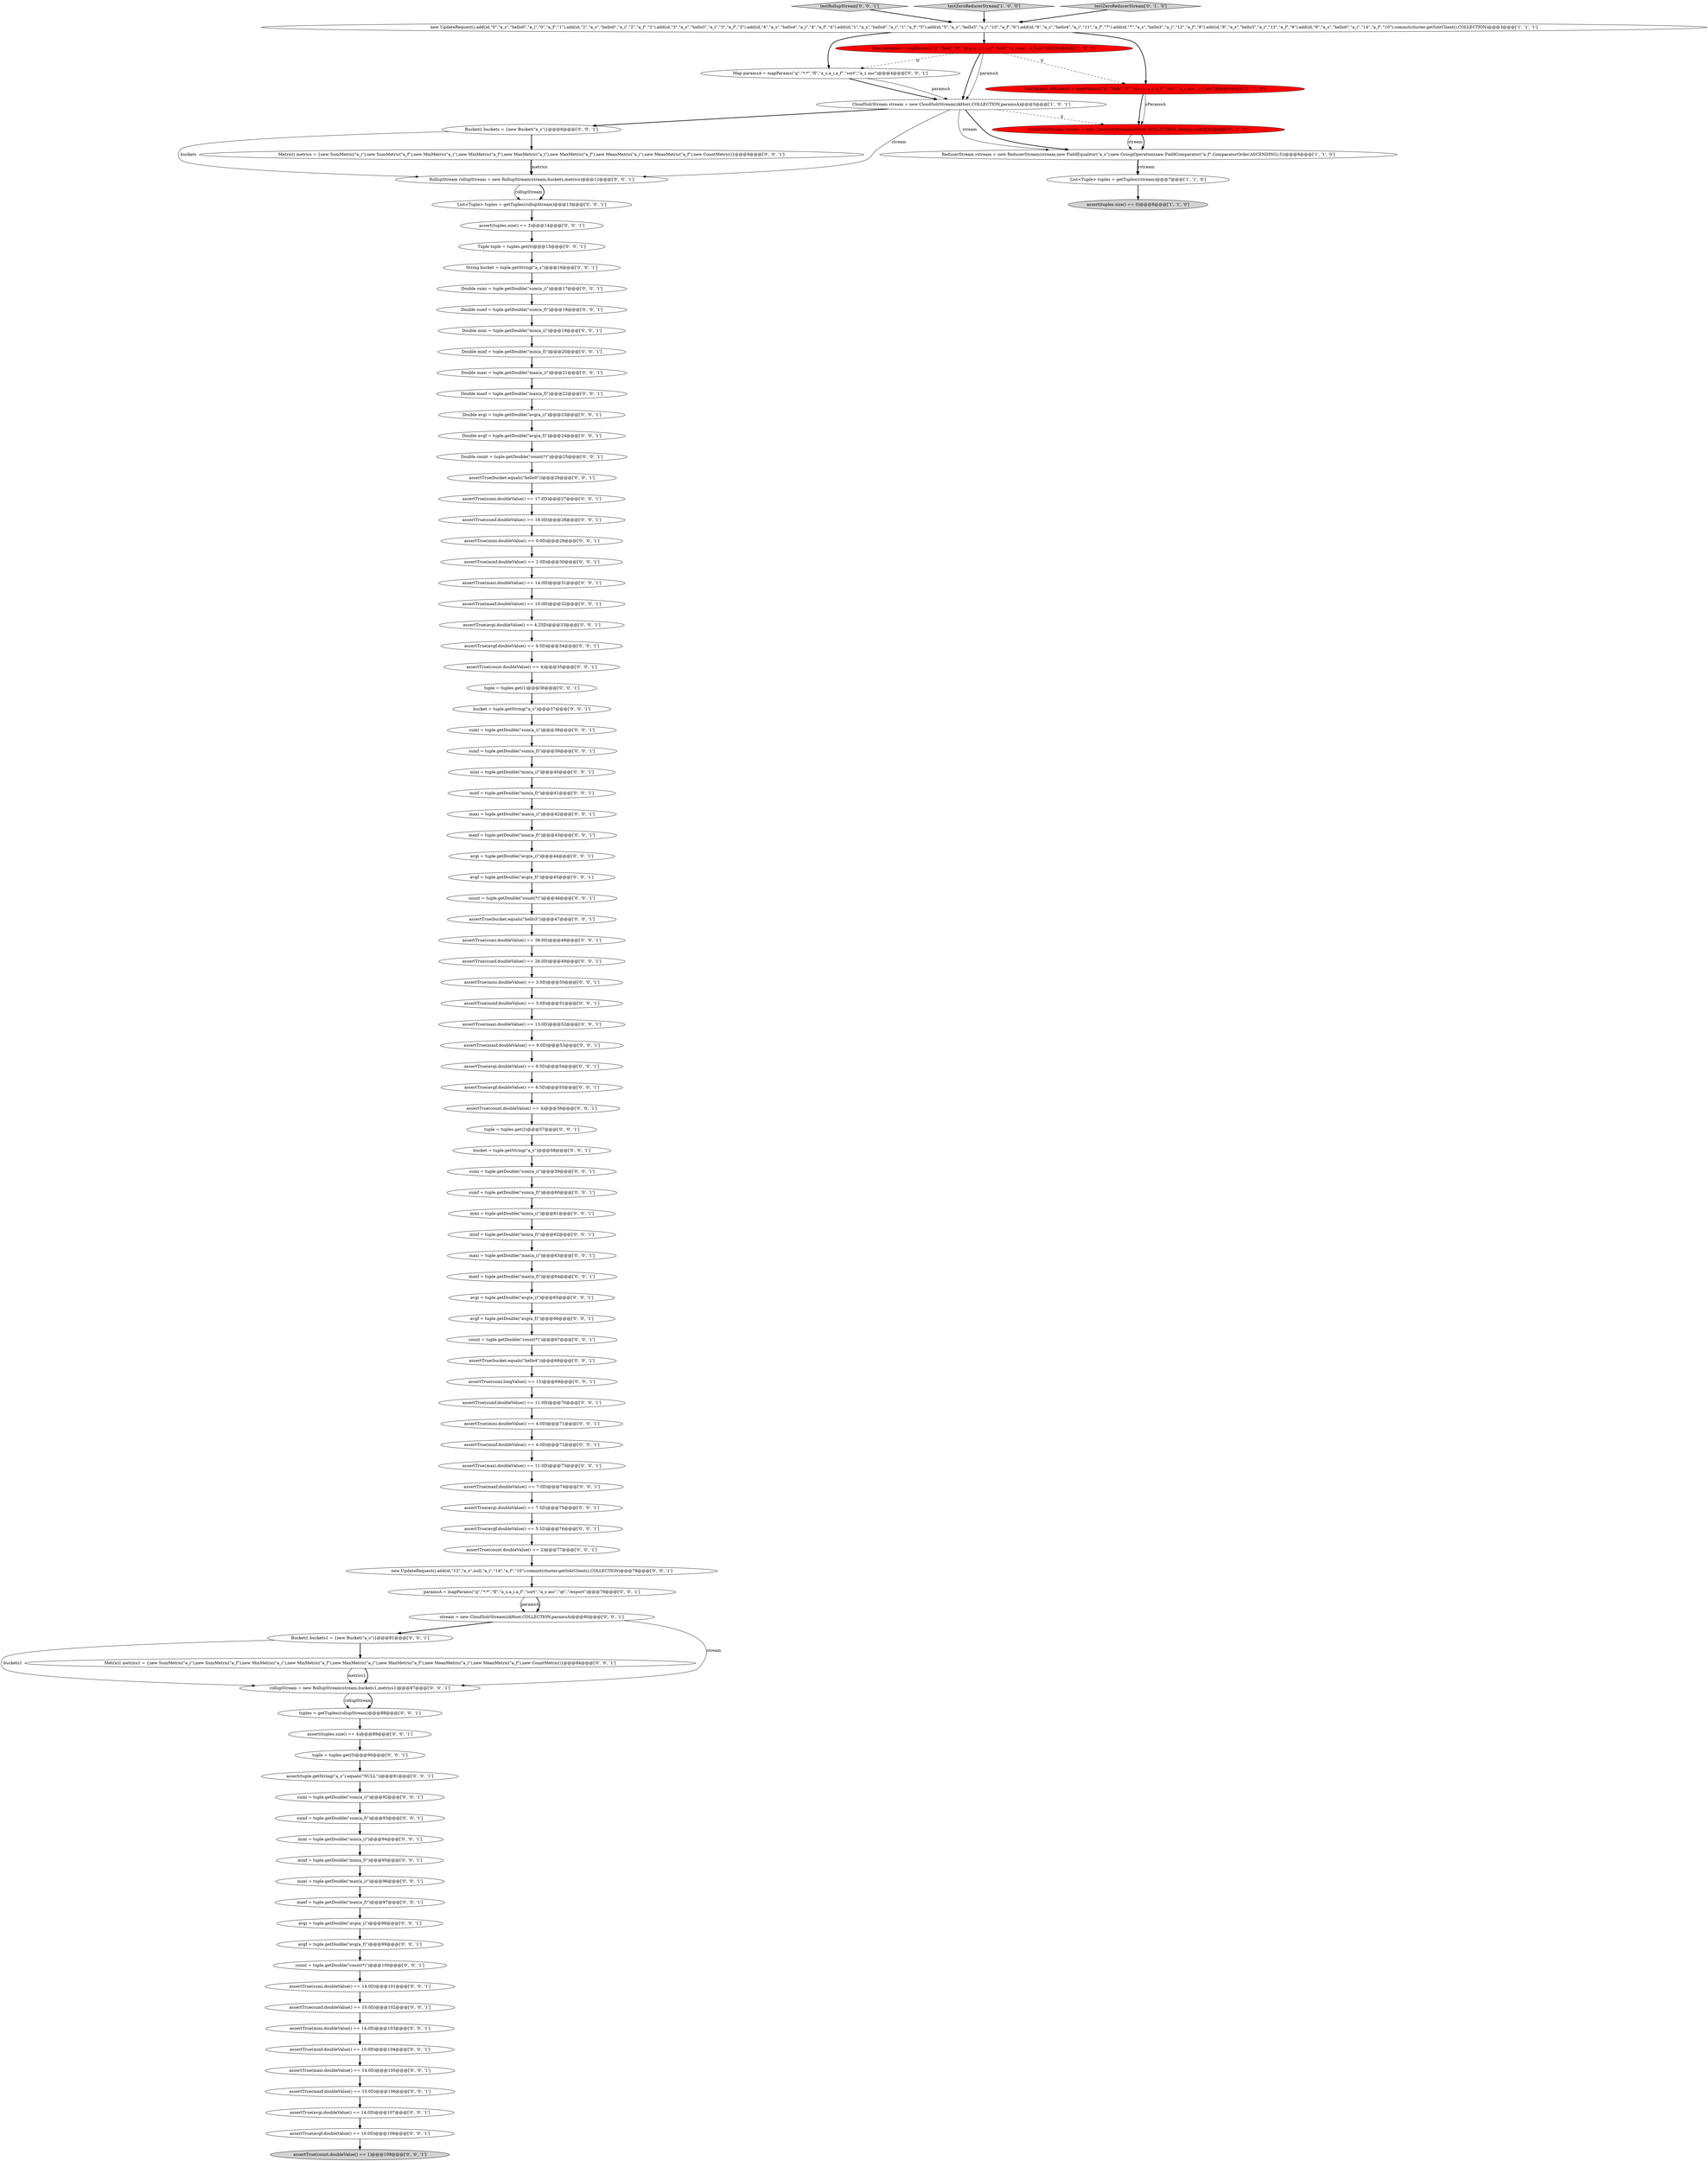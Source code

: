 digraph {
36 [style = filled, label = "assert(tuple.getString(\"a_s\").equals(\"NULL\"))@@@91@@@['0', '0', '1']", fillcolor = white, shape = ellipse image = "AAA0AAABBB3BBB"];
37 [style = filled, label = "avgf = tuple.getDouble(\"avg(a_f)\")@@@99@@@['0', '0', '1']", fillcolor = white, shape = ellipse image = "AAA0AAABBB3BBB"];
82 [style = filled, label = "sumf = tuple.getDouble(\"sum(a_f)\")@@@39@@@['0', '0', '1']", fillcolor = white, shape = ellipse image = "AAA0AAABBB3BBB"];
92 [style = filled, label = "Double sumi = tuple.getDouble(\"sum(a_i)\")@@@17@@@['0', '0', '1']", fillcolor = white, shape = ellipse image = "AAA0AAABBB3BBB"];
59 [style = filled, label = "count = tuple.getDouble(\"count(*)\")@@@46@@@['0', '0', '1']", fillcolor = white, shape = ellipse image = "AAA0AAABBB3BBB"];
61 [style = filled, label = "Map paramsA = mapParams(\"q\",\"*:*\",\"fl\",\"a_s,a_i,a_f\",\"sort\",\"a_s asc\")@@@4@@@['0', '0', '1']", fillcolor = white, shape = ellipse image = "AAA0AAABBB3BBB"];
66 [style = filled, label = "Metric(( metrics = {new SumMetric(\"a_i\"),new SumMetric(\"a_f\"),new MinMetric(\"a_i\"),new MinMetric(\"a_f\"),new MaxMetric(\"a_i\"),new MaxMetric(\"a_f\"),new MeanMetric(\"a_i\"),new MeanMetric(\"a_f\"),new CountMetric()}@@@9@@@['0', '0', '1']", fillcolor = white, shape = ellipse image = "AAA0AAABBB3BBB"];
57 [style = filled, label = "assertTrue(maxf.doubleValue() == 9.0D)@@@53@@@['0', '0', '1']", fillcolor = white, shape = ellipse image = "AAA0AAABBB3BBB"];
49 [style = filled, label = "assertTrue(bucket.equals(\"hello4\"))@@@68@@@['0', '0', '1']", fillcolor = white, shape = ellipse image = "AAA0AAABBB3BBB"];
23 [style = filled, label = "sumf = tuple.getDouble(\"sum(a_f)\")@@@60@@@['0', '0', '1']", fillcolor = white, shape = ellipse image = "AAA0AAABBB3BBB"];
89 [style = filled, label = "Double mini = tuple.getDouble(\"min(a_i)\")@@@19@@@['0', '0', '1']", fillcolor = white, shape = ellipse image = "AAA0AAABBB3BBB"];
7 [style = filled, label = "SolrParams sParamsA = mapParams(\"q\",\"blah\",\"fl\",\"id,a_s, a_i, a_f\",\"sort\",\"a_s asc , a_f asc\")@@@4@@@['0', '1', '0']", fillcolor = red, shape = ellipse image = "AAA1AAABBB2BBB"];
93 [style = filled, label = "assertTrue(bucket.equals(\"hello0\"))@@@26@@@['0', '0', '1']", fillcolor = white, shape = ellipse image = "AAA0AAABBB3BBB"];
67 [style = filled, label = "assertTrue(maxi.doubleValue() == 11.0D)@@@73@@@['0', '0', '1']", fillcolor = white, shape = ellipse image = "AAA0AAABBB3BBB"];
91 [style = filled, label = "sumi = tuple.getDouble(\"sum(a_i)\")@@@38@@@['0', '0', '1']", fillcolor = white, shape = ellipse image = "AAA0AAABBB3BBB"];
10 [style = filled, label = "assertTrue(mini.doubleValue() == 0.0D)@@@29@@@['0', '0', '1']", fillcolor = white, shape = ellipse image = "AAA0AAABBB3BBB"];
11 [style = filled, label = "Double minf = tuple.getDouble(\"min(a_f)\")@@@20@@@['0', '0', '1']", fillcolor = white, shape = ellipse image = "AAA0AAABBB3BBB"];
33 [style = filled, label = "tuple = tuples.get(0)@@@90@@@['0', '0', '1']", fillcolor = white, shape = ellipse image = "AAA0AAABBB3BBB"];
56 [style = filled, label = "Double sumf = tuple.getDouble(\"sum(a_f)\")@@@18@@@['0', '0', '1']", fillcolor = white, shape = ellipse image = "AAA0AAABBB3BBB"];
69 [style = filled, label = "assertTrue(sumi.doubleValue() == 17.0D)@@@27@@@['0', '0', '1']", fillcolor = white, shape = ellipse image = "AAA0AAABBB3BBB"];
13 [style = filled, label = "Tuple tuple = tuples.get(0)@@@15@@@['0', '0', '1']", fillcolor = white, shape = ellipse image = "AAA0AAABBB3BBB"];
75 [style = filled, label = "maxi = tuple.getDouble(\"max(a_i)\")@@@96@@@['0', '0', '1']", fillcolor = white, shape = ellipse image = "AAA0AAABBB3BBB"];
104 [style = filled, label = "assertTrue(avgi.doubleValue() == 7.5D)@@@75@@@['0', '0', '1']", fillcolor = white, shape = ellipse image = "AAA0AAABBB3BBB"];
98 [style = filled, label = "assertTrue(sumi.doubleValue() == 38.0D)@@@48@@@['0', '0', '1']", fillcolor = white, shape = ellipse image = "AAA0AAABBB3BBB"];
95 [style = filled, label = "avgi = tuple.getDouble(\"avg(a_i)\")@@@44@@@['0', '0', '1']", fillcolor = white, shape = ellipse image = "AAA0AAABBB3BBB"];
27 [style = filled, label = "assertTrue(maxf.doubleValue() == 10.0D)@@@106@@@['0', '0', '1']", fillcolor = white, shape = ellipse image = "AAA0AAABBB3BBB"];
18 [style = filled, label = "mini = tuple.getDouble(\"min(a_i)\")@@@61@@@['0', '0', '1']", fillcolor = white, shape = ellipse image = "AAA0AAABBB3BBB"];
105 [style = filled, label = "assertTrue(avgf.doubleValue() == 10.0D)@@@108@@@['0', '0', '1']", fillcolor = white, shape = ellipse image = "AAA0AAABBB3BBB"];
25 [style = filled, label = "assertTrue(maxf.doubleValue() == 7.0D)@@@74@@@['0', '0', '1']", fillcolor = white, shape = ellipse image = "AAA0AAABBB3BBB"];
87 [style = filled, label = "Double maxi = tuple.getDouble(\"max(a_i)\")@@@21@@@['0', '0', '1']", fillcolor = white, shape = ellipse image = "AAA0AAABBB3BBB"];
80 [style = filled, label = "assertTrue(sumf.doubleValue() == 11.0D)@@@70@@@['0', '0', '1']", fillcolor = white, shape = ellipse image = "AAA0AAABBB3BBB"];
45 [style = filled, label = "avgi = tuple.getDouble(\"avg(a_i)\")@@@65@@@['0', '0', '1']", fillcolor = white, shape = ellipse image = "AAA0AAABBB3BBB"];
99 [style = filled, label = "Double maxf = tuple.getDouble(\"max(a_f)\")@@@22@@@['0', '0', '1']", fillcolor = white, shape = ellipse image = "AAA0AAABBB3BBB"];
58 [style = filled, label = "List<Tuple> tuples = getTuples(rollupStream)@@@13@@@['0', '0', '1']", fillcolor = white, shape = ellipse image = "AAA0AAABBB3BBB"];
72 [style = filled, label = "rollupStream = new RollupStream(stream,buckets1,metrics1)@@@87@@@['0', '0', '1']", fillcolor = white, shape = ellipse image = "AAA0AAABBB3BBB"];
77 [style = filled, label = "count = tuple.getDouble(\"count(*)\")@@@67@@@['0', '0', '1']", fillcolor = white, shape = ellipse image = "AAA0AAABBB3BBB"];
3 [style = filled, label = "CloudSolrStream stream = new CloudSolrStream(zkHost,COLLECTION,paramsA)@@@5@@@['1', '0', '1']", fillcolor = white, shape = ellipse image = "AAA0AAABBB1BBB"];
78 [style = filled, label = "assertTrue(count.doubleValue() == 1)@@@109@@@['0', '0', '1']", fillcolor = lightgray, shape = ellipse image = "AAA0AAABBB3BBB"];
51 [style = filled, label = "RollupStream rollupStream = new RollupStream(stream,buckets,metrics)@@@12@@@['0', '0', '1']", fillcolor = white, shape = ellipse image = "AAA0AAABBB3BBB"];
101 [style = filled, label = "assertTrue(maxi.doubleValue() == 14.0D)@@@31@@@['0', '0', '1']", fillcolor = white, shape = ellipse image = "AAA0AAABBB3BBB"];
28 [style = filled, label = "bucket = tuple.getString(\"a_s\")@@@58@@@['0', '0', '1']", fillcolor = white, shape = ellipse image = "AAA0AAABBB3BBB"];
4 [style = filled, label = "List<Tuple> tuples = getTuples(rstream)@@@7@@@['1', '1', '0']", fillcolor = white, shape = ellipse image = "AAA0AAABBB1BBB"];
47 [style = filled, label = "minf = tuple.getDouble(\"min(a_f)\")@@@62@@@['0', '0', '1']", fillcolor = white, shape = ellipse image = "AAA0AAABBB3BBB"];
65 [style = filled, label = "assertTrue(avgi.doubleValue() == 9.5D)@@@54@@@['0', '0', '1']", fillcolor = white, shape = ellipse image = "AAA0AAABBB3BBB"];
55 [style = filled, label = "Metric(( metrics1 = {new SumMetric(\"a_i\"),new SumMetric(\"a_f\"),new MinMetric(\"a_i\"),new MinMetric(\"a_f\"),new MaxMetric(\"a_i\"),new MaxMetric(\"a_f\"),new MeanMetric(\"a_i\"),new MeanMetric(\"a_f\"),new CountMetric()}@@@84@@@['0', '0', '1']", fillcolor = white, shape = ellipse image = "AAA0AAABBB3BBB"];
19 [style = filled, label = "sumf = tuple.getDouble(\"sum(a_f)\")@@@93@@@['0', '0', '1']", fillcolor = white, shape = ellipse image = "AAA0AAABBB3BBB"];
50 [style = filled, label = "testRollupStream['0', '0', '1']", fillcolor = lightgray, shape = diamond image = "AAA0AAABBB3BBB"];
24 [style = filled, label = "assertTrue(sumf.doubleValue() == 18.0D)@@@28@@@['0', '0', '1']", fillcolor = white, shape = ellipse image = "AAA0AAABBB3BBB"];
79 [style = filled, label = "Bucket(( buckets1 = {new Bucket(\"a_s\")}@@@81@@@['0', '0', '1']", fillcolor = white, shape = ellipse image = "AAA0AAABBB3BBB"];
8 [style = filled, label = "CloudSolrStream stream = new CloudSolrStream(zkHost,COLLECTION,sParamsA)@@@5@@@['0', '1', '0']", fillcolor = red, shape = ellipse image = "AAA1AAABBB2BBB"];
32 [style = filled, label = "assertTrue(sumf.doubleValue() == 26.0D)@@@49@@@['0', '0', '1']", fillcolor = white, shape = ellipse image = "AAA0AAABBB3BBB"];
46 [style = filled, label = "assertTrue(minf.doubleValue() == 3.0D)@@@51@@@['0', '0', '1']", fillcolor = white, shape = ellipse image = "AAA0AAABBB3BBB"];
5 [style = filled, label = "new UpdateRequest().add(id,\"0\",\"a_s\",\"hello0\",\"a_i\",\"0\",\"a_f\",\"1\").add(id,\"2\",\"a_s\",\"hello0\",\"a_i\",\"2\",\"a_f\",\"2\").add(id,\"3\",\"a_s\",\"hello3\",\"a_i\",\"3\",\"a_f\",\"3\").add(id,\"4\",\"a_s\",\"hello4\",\"a_i\",\"4\",\"a_f\",\"4\").add(id,\"1\",\"a_s\",\"hello0\",\"a_i\",\"1\",\"a_f\",\"5\").add(id,\"5\",\"a_s\",\"hello3\",\"a_i\",\"10\",\"a_f\",\"6\").add(id,\"6\",\"a_s\",\"hello4\",\"a_i\",\"11\",\"a_f\",\"7\").add(id,\"7\",\"a_s\",\"hello3\",\"a_i\",\"12\",\"a_f\",\"8\").add(id,\"8\",\"a_s\",\"hello3\",\"a_i\",\"13\",\"a_f\",\"9\").add(id,\"9\",\"a_s\",\"hello0\",\"a_i\",\"14\",\"a_f\",\"10\").commit(cluster.getSolrClient(),COLLECTION)@@@3@@@['1', '1', '1']", fillcolor = white, shape = ellipse image = "AAA0AAABBB1BBB"];
76 [style = filled, label = "assertTrue(sumi.doubleValue() == 14.0D)@@@101@@@['0', '0', '1']", fillcolor = white, shape = ellipse image = "AAA0AAABBB3BBB"];
94 [style = filled, label = "assert(tuples.size() == 3)@@@14@@@['0', '0', '1']", fillcolor = white, shape = ellipse image = "AAA0AAABBB3BBB"];
88 [style = filled, label = "assertTrue(avgi.doubleValue() == 4.25D)@@@33@@@['0', '0', '1']", fillcolor = white, shape = ellipse image = "AAA0AAABBB3BBB"];
29 [style = filled, label = "avgi = tuple.getDouble(\"avg(a_i)\")@@@98@@@['0', '0', '1']", fillcolor = white, shape = ellipse image = "AAA0AAABBB3BBB"];
106 [style = filled, label = "count = tuple.getDouble(\"count(*)\")@@@100@@@['0', '0', '1']", fillcolor = white, shape = ellipse image = "AAA0AAABBB3BBB"];
90 [style = filled, label = "assertTrue(count.doubleValue() == 4)@@@56@@@['0', '0', '1']", fillcolor = white, shape = ellipse image = "AAA0AAABBB3BBB"];
35 [style = filled, label = "maxi = tuple.getDouble(\"max(a_i)\")@@@63@@@['0', '0', '1']", fillcolor = white, shape = ellipse image = "AAA0AAABBB3BBB"];
84 [style = filled, label = "Double count = tuple.getDouble(\"count(*)\")@@@25@@@['0', '0', '1']", fillcolor = white, shape = ellipse image = "AAA0AAABBB3BBB"];
85 [style = filled, label = "Bucket(( buckets = {new Bucket(\"a_s\")}@@@6@@@['0', '0', '1']", fillcolor = white, shape = ellipse image = "AAA0AAABBB3BBB"];
81 [style = filled, label = "stream = new CloudSolrStream(zkHost,COLLECTION,paramsA)@@@80@@@['0', '0', '1']", fillcolor = white, shape = ellipse image = "AAA0AAABBB3BBB"];
62 [style = filled, label = "assertTrue(maxf.doubleValue() == 10.0D)@@@32@@@['0', '0', '1']", fillcolor = white, shape = ellipse image = "AAA0AAABBB3BBB"];
38 [style = filled, label = "minf = tuple.getDouble(\"min(a_f)\")@@@41@@@['0', '0', '1']", fillcolor = white, shape = ellipse image = "AAA0AAABBB3BBB"];
40 [style = filled, label = "maxf = tuple.getDouble(\"max(a_f)\")@@@97@@@['0', '0', '1']", fillcolor = white, shape = ellipse image = "AAA0AAABBB3BBB"];
86 [style = filled, label = "paramsA = mapParams(\"q\",\"*:*\",\"fl\",\"a_s,a_i,a_f\",\"sort\",\"a_s asc\",\"qt\",\"/export\")@@@79@@@['0', '0', '1']", fillcolor = white, shape = ellipse image = "AAA0AAABBB3BBB"];
48 [style = filled, label = "new UpdateRequest().add(id,\"12\",\"a_s\",null,\"a_i\",\"14\",\"a_f\",\"10\").commit(cluster.getSolrClient(),COLLECTION)@@@78@@@['0', '0', '1']", fillcolor = white, shape = ellipse image = "AAA0AAABBB3BBB"];
2 [style = filled, label = "testZeroReducerStream['1', '0', '0']", fillcolor = lightgray, shape = diamond image = "AAA0AAABBB1BBB"];
43 [style = filled, label = "assertTrue(count.doubleValue() == 4)@@@35@@@['0', '0', '1']", fillcolor = white, shape = ellipse image = "AAA0AAABBB3BBB"];
39 [style = filled, label = "mini = tuple.getDouble(\"min(a_i)\")@@@40@@@['0', '0', '1']", fillcolor = white, shape = ellipse image = "AAA0AAABBB3BBB"];
12 [style = filled, label = "assertTrue(mini.doubleValue() == 14.0D)@@@103@@@['0', '0', '1']", fillcolor = white, shape = ellipse image = "AAA0AAABBB3BBB"];
20 [style = filled, label = "sumi = tuple.getDouble(\"sum(a_i)\")@@@59@@@['0', '0', '1']", fillcolor = white, shape = ellipse image = "AAA0AAABBB3BBB"];
22 [style = filled, label = "minf = tuple.getDouble(\"min(a_f)\")@@@95@@@['0', '0', '1']", fillcolor = white, shape = ellipse image = "AAA0AAABBB3BBB"];
102 [style = filled, label = "assertTrue(mini.doubleValue() == 4.0D)@@@71@@@['0', '0', '1']", fillcolor = white, shape = ellipse image = "AAA0AAABBB3BBB"];
74 [style = filled, label = "tuples = getTuples(rollupStream)@@@88@@@['0', '0', '1']", fillcolor = white, shape = ellipse image = "AAA0AAABBB3BBB"];
68 [style = filled, label = "assertTrue(minf.doubleValue() == 10.0D)@@@104@@@['0', '0', '1']", fillcolor = white, shape = ellipse image = "AAA0AAABBB3BBB"];
1 [style = filled, label = "assert(tuples.size() == 0)@@@8@@@['1', '1', '0']", fillcolor = lightgray, shape = ellipse image = "AAA0AAABBB1BBB"];
97 [style = filled, label = "String bucket = tuple.getString(\"a_s\")@@@16@@@['0', '0', '1']", fillcolor = white, shape = ellipse image = "AAA0AAABBB3BBB"];
26 [style = filled, label = "assertTrue(avgf.doubleValue() == 5.5D)@@@76@@@['0', '0', '1']", fillcolor = white, shape = ellipse image = "AAA0AAABBB3BBB"];
70 [style = filled, label = "assertTrue(sumf.doubleValue() == 10.0D)@@@102@@@['0', '0', '1']", fillcolor = white, shape = ellipse image = "AAA0AAABBB3BBB"];
44 [style = filled, label = "maxi = tuple.getDouble(\"max(a_i)\")@@@42@@@['0', '0', '1']", fillcolor = white, shape = ellipse image = "AAA0AAABBB3BBB"];
100 [style = filled, label = "assertTrue(sumi.longValue() == 15)@@@69@@@['0', '0', '1']", fillcolor = white, shape = ellipse image = "AAA0AAABBB3BBB"];
63 [style = filled, label = "assertTrue(mini.doubleValue() == 3.0D)@@@50@@@['0', '0', '1']", fillcolor = white, shape = ellipse image = "AAA0AAABBB3BBB"];
14 [style = filled, label = "assertTrue(avgf.doubleValue() == 4.5D)@@@34@@@['0', '0', '1']", fillcolor = white, shape = ellipse image = "AAA0AAABBB3BBB"];
34 [style = filled, label = "bucket = tuple.getString(\"a_s\")@@@37@@@['0', '0', '1']", fillcolor = white, shape = ellipse image = "AAA0AAABBB3BBB"];
96 [style = filled, label = "assertTrue(minf.doubleValue() == 4.0D)@@@72@@@['0', '0', '1']", fillcolor = white, shape = ellipse image = "AAA0AAABBB3BBB"];
103 [style = filled, label = "avgf = tuple.getDouble(\"avg(a_f)\")@@@66@@@['0', '0', '1']", fillcolor = white, shape = ellipse image = "AAA0AAABBB3BBB"];
16 [style = filled, label = "tuple = tuples.get(1)@@@36@@@['0', '0', '1']", fillcolor = white, shape = ellipse image = "AAA0AAABBB3BBB"];
30 [style = filled, label = "sumi = tuple.getDouble(\"sum(a_i)\")@@@92@@@['0', '0', '1']", fillcolor = white, shape = ellipse image = "AAA0AAABBB3BBB"];
41 [style = filled, label = "assertTrue(count.doubleValue() == 2)@@@77@@@['0', '0', '1']", fillcolor = white, shape = ellipse image = "AAA0AAABBB3BBB"];
71 [style = filled, label = "assertTrue(maxi.doubleValue() == 13.0D)@@@52@@@['0', '0', '1']", fillcolor = white, shape = ellipse image = "AAA0AAABBB3BBB"];
21 [style = filled, label = "tuple = tuples.get(2)@@@57@@@['0', '0', '1']", fillcolor = white, shape = ellipse image = "AAA0AAABBB3BBB"];
53 [style = filled, label = "assertTrue(avgi.doubleValue() == 14.0D)@@@107@@@['0', '0', '1']", fillcolor = white, shape = ellipse image = "AAA0AAABBB3BBB"];
17 [style = filled, label = "maxf = tuple.getDouble(\"max(a_f)\")@@@43@@@['0', '0', '1']", fillcolor = white, shape = ellipse image = "AAA0AAABBB3BBB"];
9 [style = filled, label = "testZeroReducerStream['0', '1', '0']", fillcolor = lightgray, shape = diamond image = "AAA0AAABBB2BBB"];
107 [style = filled, label = "maxf = tuple.getDouble(\"max(a_f)\")@@@64@@@['0', '0', '1']", fillcolor = white, shape = ellipse image = "AAA0AAABBB3BBB"];
64 [style = filled, label = "assertTrue(bucket.equals(\"hello3\"))@@@47@@@['0', '0', '1']", fillcolor = white, shape = ellipse image = "AAA0AAABBB3BBB"];
52 [style = filled, label = "assertTrue(minf.doubleValue() == 1.0D)@@@30@@@['0', '0', '1']", fillcolor = white, shape = ellipse image = "AAA0AAABBB3BBB"];
31 [style = filled, label = "avgf = tuple.getDouble(\"avg(a_f)\")@@@45@@@['0', '0', '1']", fillcolor = white, shape = ellipse image = "AAA0AAABBB3BBB"];
42 [style = filled, label = "mini = tuple.getDouble(\"min(a_i)\")@@@94@@@['0', '0', '1']", fillcolor = white, shape = ellipse image = "AAA0AAABBB3BBB"];
60 [style = filled, label = "Double avgi = tuple.getDouble(\"avg(a_i)\")@@@23@@@['0', '0', '1']", fillcolor = white, shape = ellipse image = "AAA0AAABBB3BBB"];
83 [style = filled, label = "assert(tuples.size() == 4)@@@89@@@['0', '0', '1']", fillcolor = white, shape = ellipse image = "AAA0AAABBB3BBB"];
73 [style = filled, label = "assertTrue(maxi.doubleValue() == 14.0D)@@@105@@@['0', '0', '1']", fillcolor = white, shape = ellipse image = "AAA0AAABBB3BBB"];
6 [style = filled, label = "ReducerStream rstream = new ReducerStream(stream,new FieldEqualitor(\"a_s\"),new GroupOperation(new FieldComparator(\"a_f\",ComparatorOrder.ASCENDING),5))@@@6@@@['1', '1', '0']", fillcolor = white, shape = ellipse image = "AAA0AAABBB1BBB"];
15 [style = filled, label = "assertTrue(avgf.doubleValue() == 6.5D)@@@55@@@['0', '0', '1']", fillcolor = white, shape = ellipse image = "AAA0AAABBB3BBB"];
54 [style = filled, label = "Double avgf = tuple.getDouble(\"avg(a_f)\")@@@24@@@['0', '0', '1']", fillcolor = white, shape = ellipse image = "AAA0AAABBB3BBB"];
0 [style = filled, label = "Map paramsA = mapParams(\"q\",\"blah\",\"fl\",\"id,a_s, a_i, a_f\",\"sort\",\"a_s asc , a_f asc\")@@@4@@@['1', '0', '0']", fillcolor = red, shape = ellipse image = "AAA1AAABBB1BBB"];
100->80 [style = bold, label=""];
73->27 [style = bold, label=""];
55->72 [style = bold, label=""];
38->44 [style = bold, label=""];
28->20 [style = bold, label=""];
67->25 [style = bold, label=""];
85->66 [style = bold, label=""];
74->83 [style = bold, label=""];
93->69 [style = bold, label=""];
13->97 [style = bold, label=""];
8->6 [style = bold, label=""];
98->32 [style = bold, label=""];
0->61 [style = dashed, label="0"];
7->8 [style = bold, label=""];
84->93 [style = bold, label=""];
68->73 [style = bold, label=""];
21->28 [style = bold, label=""];
12->68 [style = bold, label=""];
32->63 [style = bold, label=""];
53->105 [style = bold, label=""];
41->48 [style = bold, label=""];
15->90 [style = bold, label=""];
61->3 [style = bold, label=""];
50->5 [style = bold, label=""];
5->0 [style = bold, label=""];
92->56 [style = bold, label=""];
3->51 [style = solid, label="stream"];
81->79 [style = bold, label=""];
56->89 [style = bold, label=""];
39->38 [style = bold, label=""];
9->5 [style = bold, label=""];
104->26 [style = bold, label=""];
70->12 [style = bold, label=""];
86->81 [style = solid, label="paramsA"];
48->86 [style = bold, label=""];
24->10 [style = bold, label=""];
0->3 [style = bold, label=""];
95->31 [style = bold, label=""];
19->42 [style = bold, label=""];
59->64 [style = bold, label=""];
43->16 [style = bold, label=""];
64->98 [style = bold, label=""];
34->91 [style = bold, label=""];
25->104 [style = bold, label=""];
27->53 [style = bold, label=""];
61->3 [style = solid, label="paramsA"];
22->75 [style = bold, label=""];
16->34 [style = bold, label=""];
7->8 [style = solid, label="sParamsA"];
51->58 [style = bold, label=""];
44->17 [style = bold, label=""];
87->99 [style = bold, label=""];
14->43 [style = bold, label=""];
54->84 [style = bold, label=""];
6->4 [style = bold, label=""];
36->30 [style = bold, label=""];
30->19 [style = bold, label=""];
20->23 [style = bold, label=""];
83->33 [style = bold, label=""];
80->102 [style = bold, label=""];
5->61 [style = bold, label=""];
90->21 [style = bold, label=""];
33->36 [style = bold, label=""];
66->51 [style = bold, label=""];
8->6 [style = solid, label="stream"];
99->60 [style = bold, label=""];
5->7 [style = bold, label=""];
82->39 [style = bold, label=""];
57->65 [style = bold, label=""];
42->22 [style = bold, label=""];
35->107 [style = bold, label=""];
101->62 [style = bold, label=""];
49->100 [style = bold, label=""];
65->15 [style = bold, label=""];
40->29 [style = bold, label=""];
60->54 [style = bold, label=""];
0->3 [style = solid, label="paramsA"];
102->96 [style = bold, label=""];
79->55 [style = bold, label=""];
31->59 [style = bold, label=""];
85->51 [style = solid, label="buckets"];
18->47 [style = bold, label=""];
75->40 [style = bold, label=""];
106->76 [style = bold, label=""];
3->6 [style = bold, label=""];
37->106 [style = bold, label=""];
29->37 [style = bold, label=""];
94->13 [style = bold, label=""];
45->103 [style = bold, label=""];
72->74 [style = solid, label="rollupStream"];
3->85 [style = bold, label=""];
6->4 [style = solid, label="rstream"];
26->41 [style = bold, label=""];
63->46 [style = bold, label=""];
69->24 [style = bold, label=""];
76->70 [style = bold, label=""];
52->101 [style = bold, label=""];
55->72 [style = solid, label="metrics1"];
4->1 [style = bold, label=""];
0->7 [style = dashed, label="0"];
23->18 [style = bold, label=""];
2->5 [style = bold, label=""];
72->74 [style = bold, label=""];
86->81 [style = bold, label=""];
88->14 [style = bold, label=""];
58->94 [style = bold, label=""];
97->92 [style = bold, label=""];
77->49 [style = bold, label=""];
62->88 [style = bold, label=""];
11->87 [style = bold, label=""];
81->72 [style = solid, label="stream"];
47->35 [style = bold, label=""];
105->78 [style = bold, label=""];
10->52 [style = bold, label=""];
79->72 [style = solid, label="buckets1"];
103->77 [style = bold, label=""];
46->71 [style = bold, label=""];
17->95 [style = bold, label=""];
51->58 [style = solid, label="rollupStream"];
71->57 [style = bold, label=""];
66->51 [style = solid, label="metrics"];
96->67 [style = bold, label=""];
89->11 [style = bold, label=""];
3->6 [style = solid, label="stream"];
3->8 [style = dashed, label="0"];
91->82 [style = bold, label=""];
107->45 [style = bold, label=""];
}
